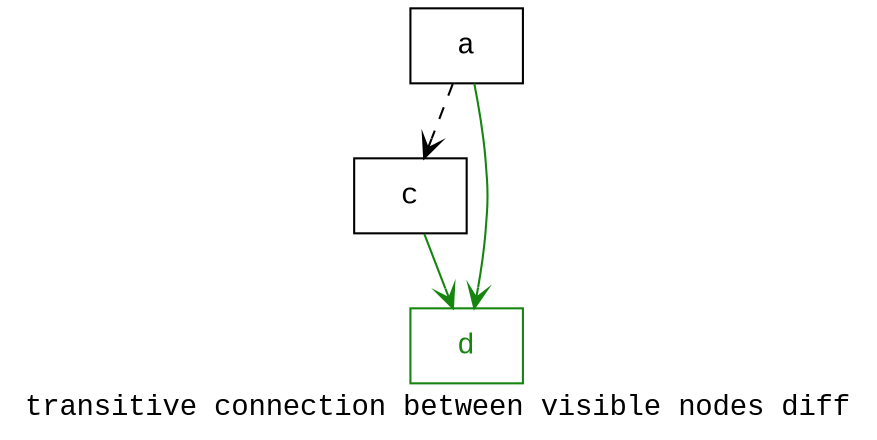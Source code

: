 digraph D {
    tooltip="transitive connection between visible nodes diff";
    label="transitive connection between visible nodes diff";
    bgcolor="#ffffff";
    fontcolor="#000000";
    fontname="Courier New";
    
    node1 [color="#000000",fontcolor="#000000",fontname="Courier New",shape="rectangle",tooltip="a",label="a"]
    
    node2 [color="#000000",fontcolor="#000000",fontname="Courier New",shape="rectangle",tooltip="c",label="c"]
    
    node3 [color="#158510",fontcolor="#158510",fontname="Courier New",shape="rectangle",tooltip="d",label="d"]
    
    node1 -> node2 [arrowhead="vee",color="#000000",style="dashed",tooltip="a\n   ->\nc",]
    node1 -> node3 [arrowhead="vee",color="#158510",tooltip="a\n   ->\nd",]
    node2 -> node3 [arrowhead="vee",color="#158510",tooltip="c\n   ->\nd",]
}
